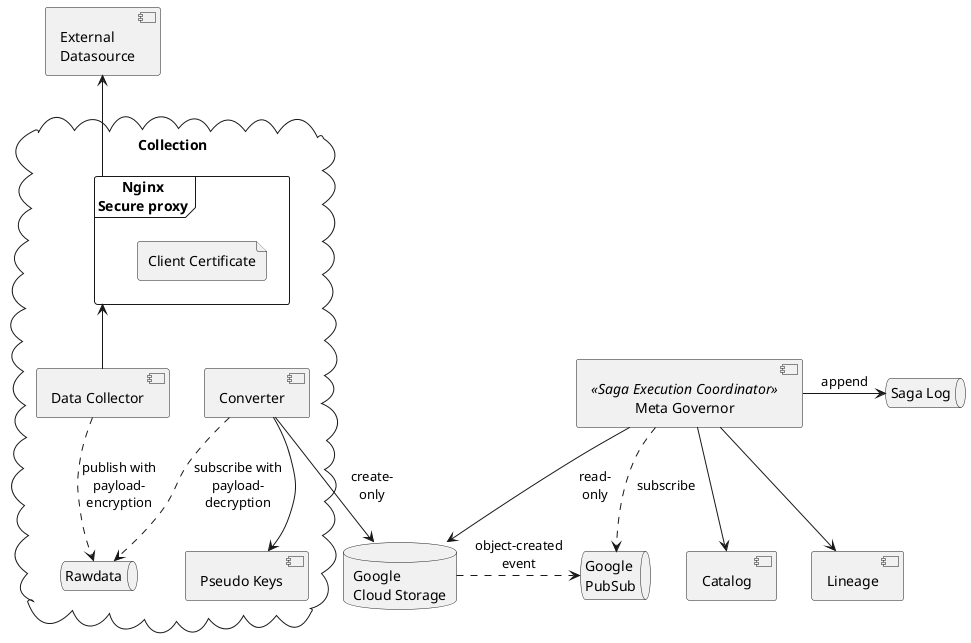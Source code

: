 @startuml

component "External\nDatasource" as source
component [Meta Governor] <<Saga Execution Coordinator>> as governor
component [Catalog] as catalog
component [Lineage] as lineage
database "Google\nCloud Storage" as gcs
queue "Google\nPubSub" as pubsub {
}
queue "Saga Log" as sagalog {
}
cloud Collection {
  frame "Nginx\nSecure proxy" as sec_proxy {
    file "Client Certificate" as client_cert
  }
  component [Data Collector] as collector
  queue "Rawdata" as rawdata {
  }
  component [Converter] as converter
  component [Pseudo Keys] as pseudokeys
}

collector -u-> sec_proxy
collector ..> rawdata : publish with\npayload-\nencryption
converter ..> rawdata : subscribe with\npayload-\ndecryption
converter --> gcs : create-\nonly
converter --> pseudokeys
governor --> gcs : read-\nonly
governor --> lineage
governor --> catalog
gcs .> pubsub : object-created\nevent
governor .> pubsub : subscribe
governor -> sagalog : append
sec_proxy -u-> source

@enduml